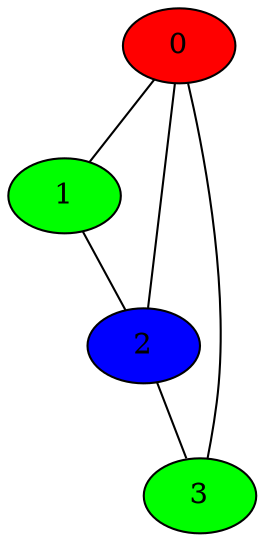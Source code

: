 graph G {
    0 [style=filled, fillcolor=red];
    1 [style=filled, fillcolor=green];
    2 [style=filled, fillcolor=blue];
    3 [style=filled, fillcolor=green];
    0 -- 1;
    0 -- 2;
    0 -- 3;
    1 -- 2;
    2 -- 3;
}
